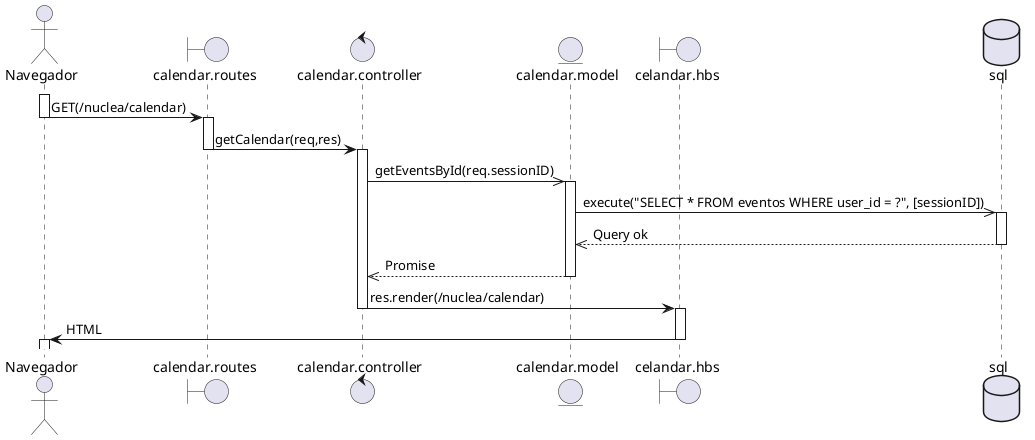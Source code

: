 @startuml
actor Navegador as navegador
boundary "calendar.routes" as calendarRoutes
control "calendar.controller" as calendarController
entity "calendar.model" as calendarModel
boundary "celandar.hbs" as calendarHbs
database sql


activate navegador
navegador -> calendarRoutes : GET(/nuclea/calendar)
deactivate navegador
activate calendarRoutes
calendarRoutes -> calendarController : getCalendar(req,res)
deactivate
activate calendarController
calendarController ->> calendarModel : getEventsById(req.sessionID)
activate calendarModel
calendarModel ->> sql : execute("SELECT * FROM eventos WHERE user_id = ?", [sessionID])
activate sql
sql -->> calendarModel : Query ok
deactivate sql
calendarModel -->> calendarController : Promise
deactivate
calendarController -> calendarHbs : res.render(/nuclea/calendar)

deactivate
activate calendarHbs
calendarHbs -> navegador : HTML
deactivate

activate navegador
deactivate navegador
@enduml